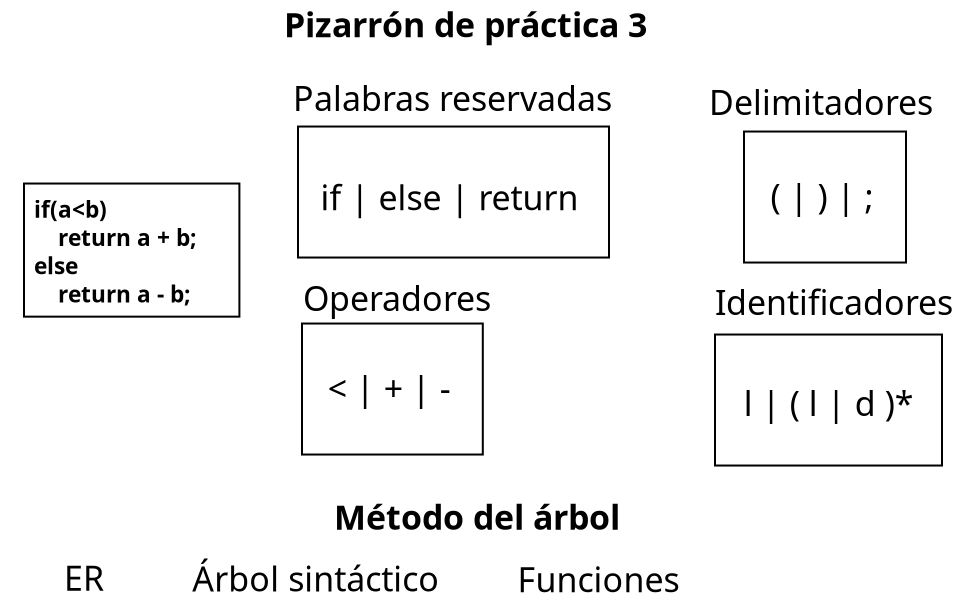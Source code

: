<?xml version="1.0" encoding="UTF-8"?>
<dia:diagram xmlns:dia="http://www.lysator.liu.se/~alla/dia/">
  <dia:layer name="Fondo" visible="true" connectable="true" active="true">
    <dia:object type="AADL - Data" version="0" id="O0">
      <dia:attribute name="obj_pos">
        <dia:point val="1.76,6.635"/>
      </dia:attribute>
      <dia:attribute name="obj_bb">
        <dia:rectangle val="0.61,5.485;13.68,14.441"/>
      </dia:attribute>
      <dia:attribute name="elem_corner">
        <dia:point val="1.76,6.635"/>
      </dia:attribute>
      <dia:attribute name="elem_width">
        <dia:real val="10.77"/>
      </dia:attribute>
      <dia:attribute name="elem_height">
        <dia:real val="6.656"/>
      </dia:attribute>
      <dia:attribute name="obj_pos">
        <dia:point val="1.76,6.635"/>
      </dia:attribute>
      <dia:attribute name="obj_bb">
        <dia:rectangle val="0.61,5.485;13.68,14.441"/>
      </dia:attribute>
      <dia:attribute name="meta">
        <dia:composite type="dict"/>
      </dia:attribute>
      <dia:attribute name="elem_corner">
        <dia:point val="1.76,6.635"/>
      </dia:attribute>
      <dia:attribute name="elem_width">
        <dia:real val="10.77"/>
      </dia:attribute>
      <dia:attribute name="elem_height">
        <dia:real val="6.656"/>
      </dia:attribute>
      <dia:attribute name="declaration">
        <dia:string>##</dia:string>
      </dia:attribute>
      <dia:attribute name="line_colour">
        <dia:color val="#000000ff"/>
      </dia:attribute>
      <dia:attribute name="fill_colour">
        <dia:color val="#ffffffff"/>
      </dia:attribute>
      <dia:attribute name="name">
        <dia:composite type="text">
          <dia:attribute name="string">
            <dia:string>#if(a&lt;b)
    return a + b;
else
    return a - b;#</dia:string>
          </dia:attribute>
          <dia:attribute name="font">
            <dia:font family="sans" style="80" name="Helvetica-Bold"/>
          </dia:attribute>
          <dia:attribute name="height">
            <dia:real val="1.414"/>
          </dia:attribute>
          <dia:attribute name="pos">
            <dia:point val="2.26,8.185"/>
          </dia:attribute>
          <dia:attribute name="color">
            <dia:color val="#000000ff"/>
          </dia:attribute>
          <dia:attribute name="alignment">
            <dia:enum val="0"/>
          </dia:attribute>
        </dia:composite>
      </dia:attribute>
      <dia:attribute name="aadlbox_ports"/>
      <dia:attribute name="aadlbox_connections"/>
    </dia:object>
    <dia:group>
      <dia:attribute name="meta">
        <dia:composite type="dict"/>
      </dia:attribute>
      <dia:attribute name="matrix"/>
      <dia:object type="Flowchart - Box" version="0" id="O1">
        <dia:attribute name="obj_pos">
          <dia:point val="15.46,3.785"/>
        </dia:attribute>
        <dia:attribute name="obj_bb">
          <dia:rectangle val="15.41,3.735;31.06,10.385"/>
        </dia:attribute>
        <dia:attribute name="elem_corner">
          <dia:point val="15.46,3.785"/>
        </dia:attribute>
        <dia:attribute name="elem_width">
          <dia:real val="15.55"/>
        </dia:attribute>
        <dia:attribute name="elem_height">
          <dia:real val="6.55"/>
        </dia:attribute>
        <dia:attribute name="show_background">
          <dia:boolean val="true"/>
        </dia:attribute>
        <dia:attribute name="padding">
          <dia:real val="0.5"/>
        </dia:attribute>
        <dia:attribute name="text">
          <dia:composite type="text">
            <dia:attribute name="string">
              <dia:string>##</dia:string>
            </dia:attribute>
            <dia:attribute name="font">
              <dia:font family="sans" style="0" name="Helvetica"/>
            </dia:attribute>
            <dia:attribute name="height">
              <dia:real val="0.8"/>
            </dia:attribute>
            <dia:attribute name="pos">
              <dia:point val="23.235,7.254"/>
            </dia:attribute>
            <dia:attribute name="color">
              <dia:color val="#000000ff"/>
            </dia:attribute>
            <dia:attribute name="alignment">
              <dia:enum val="1"/>
            </dia:attribute>
          </dia:composite>
        </dia:attribute>
      </dia:object>
      <dia:object type="Standard - Text" version="1" id="O2">
        <dia:attribute name="obj_pos">
          <dia:point val="16.58,7.969"/>
        </dia:attribute>
        <dia:attribute name="obj_bb">
          <dia:rectangle val="16.58,6.395;30.115,8.369"/>
        </dia:attribute>
        <dia:attribute name="text">
          <dia:composite type="text">
            <dia:attribute name="string">
              <dia:string>#if | else | return #</dia:string>
            </dia:attribute>
            <dia:attribute name="font">
              <dia:font family="sans" style="0" name="Helvetica"/>
            </dia:attribute>
            <dia:attribute name="height">
              <dia:real val="2.119"/>
            </dia:attribute>
            <dia:attribute name="pos">
              <dia:point val="16.58,7.969"/>
            </dia:attribute>
            <dia:attribute name="color">
              <dia:color val="#000000ff"/>
            </dia:attribute>
            <dia:attribute name="alignment">
              <dia:enum val="0"/>
            </dia:attribute>
          </dia:composite>
        </dia:attribute>
        <dia:attribute name="valign">
          <dia:enum val="3"/>
        </dia:attribute>
      </dia:object>
    </dia:group>
    <dia:group>
      <dia:attribute name="meta">
        <dia:composite type="dict"/>
      </dia:attribute>
      <dia:attribute name="matrix"/>
      <dia:object type="Flowchart - Box" version="0" id="O3">
        <dia:attribute name="obj_pos">
          <dia:point val="37.76,4.035"/>
        </dia:attribute>
        <dia:attribute name="obj_bb">
          <dia:rectangle val="37.71,3.985;45.91,10.635"/>
        </dia:attribute>
        <dia:attribute name="elem_corner">
          <dia:point val="37.76,4.035"/>
        </dia:attribute>
        <dia:attribute name="elem_width">
          <dia:real val="8.1"/>
        </dia:attribute>
        <dia:attribute name="elem_height">
          <dia:real val="6.55"/>
        </dia:attribute>
        <dia:attribute name="show_background">
          <dia:boolean val="true"/>
        </dia:attribute>
        <dia:attribute name="padding">
          <dia:real val="0.5"/>
        </dia:attribute>
        <dia:attribute name="text">
          <dia:composite type="text">
            <dia:attribute name="string">
              <dia:string>##</dia:string>
            </dia:attribute>
            <dia:attribute name="font">
              <dia:font family="sans" style="0" name="Helvetica"/>
            </dia:attribute>
            <dia:attribute name="height">
              <dia:real val="0.8"/>
            </dia:attribute>
            <dia:attribute name="pos">
              <dia:point val="41.81,7.504"/>
            </dia:attribute>
            <dia:attribute name="color">
              <dia:color val="#000000ff"/>
            </dia:attribute>
            <dia:attribute name="alignment">
              <dia:enum val="1"/>
            </dia:attribute>
          </dia:composite>
        </dia:attribute>
      </dia:object>
      <dia:object type="Standard - Text" version="1" id="O4">
        <dia:attribute name="obj_pos">
          <dia:point val="39.08,7.909"/>
        </dia:attribute>
        <dia:attribute name="obj_bb">
          <dia:rectangle val="39.08,6.335;44.822,8.309"/>
        </dia:attribute>
        <dia:attribute name="text">
          <dia:composite type="text">
            <dia:attribute name="string">
              <dia:string>#( | ) | ; #</dia:string>
            </dia:attribute>
            <dia:attribute name="font">
              <dia:font family="sans" style="0" name="Helvetica"/>
            </dia:attribute>
            <dia:attribute name="height">
              <dia:real val="2.119"/>
            </dia:attribute>
            <dia:attribute name="pos">
              <dia:point val="39.08,7.909"/>
            </dia:attribute>
            <dia:attribute name="color">
              <dia:color val="#000000ff"/>
            </dia:attribute>
            <dia:attribute name="alignment">
              <dia:enum val="0"/>
            </dia:attribute>
          </dia:composite>
        </dia:attribute>
        <dia:attribute name="valign">
          <dia:enum val="3"/>
        </dia:attribute>
      </dia:object>
    </dia:group>
    <dia:group>
      <dia:attribute name="meta">
        <dia:composite type="dict"/>
      </dia:attribute>
      <dia:attribute name="matrix"/>
      <dia:object type="Flowchart - Box" version="0" id="O5">
        <dia:attribute name="obj_pos">
          <dia:point val="15.66,13.635"/>
        </dia:attribute>
        <dia:attribute name="obj_bb">
          <dia:rectangle val="15.61,13.585;24.75,20.235"/>
        </dia:attribute>
        <dia:attribute name="elem_corner">
          <dia:point val="15.66,13.635"/>
        </dia:attribute>
        <dia:attribute name="elem_width">
          <dia:real val="9.04"/>
        </dia:attribute>
        <dia:attribute name="elem_height">
          <dia:real val="6.55"/>
        </dia:attribute>
        <dia:attribute name="show_background">
          <dia:boolean val="true"/>
        </dia:attribute>
        <dia:attribute name="padding">
          <dia:real val="0.5"/>
        </dia:attribute>
        <dia:attribute name="text">
          <dia:composite type="text">
            <dia:attribute name="string">
              <dia:string>##</dia:string>
            </dia:attribute>
            <dia:attribute name="font">
              <dia:font family="sans" style="0" name="Helvetica"/>
            </dia:attribute>
            <dia:attribute name="height">
              <dia:real val="0.8"/>
            </dia:attribute>
            <dia:attribute name="pos">
              <dia:point val="20.18,17.104"/>
            </dia:attribute>
            <dia:attribute name="color">
              <dia:color val="#000000ff"/>
            </dia:attribute>
            <dia:attribute name="alignment">
              <dia:enum val="1"/>
            </dia:attribute>
          </dia:composite>
        </dia:attribute>
      </dia:object>
      <dia:object type="Standard - Text" version="1" id="O6">
        <dia:attribute name="obj_pos">
          <dia:point val="16.95,17.509"/>
        </dia:attribute>
        <dia:attribute name="obj_bb">
          <dia:rectangle val="16.95,15.935;24.247,17.909"/>
        </dia:attribute>
        <dia:attribute name="text">
          <dia:composite type="text">
            <dia:attribute name="string">
              <dia:string>#&lt; | + | - #</dia:string>
            </dia:attribute>
            <dia:attribute name="font">
              <dia:font family="sans" style="0" name="Helvetica"/>
            </dia:attribute>
            <dia:attribute name="height">
              <dia:real val="2.119"/>
            </dia:attribute>
            <dia:attribute name="pos">
              <dia:point val="16.95,17.509"/>
            </dia:attribute>
            <dia:attribute name="color">
              <dia:color val="#000000ff"/>
            </dia:attribute>
            <dia:attribute name="alignment">
              <dia:enum val="0"/>
            </dia:attribute>
          </dia:composite>
        </dia:attribute>
        <dia:attribute name="valign">
          <dia:enum val="3"/>
        </dia:attribute>
      </dia:object>
    </dia:group>
    <dia:group>
      <dia:attribute name="meta">
        <dia:composite type="dict"/>
      </dia:attribute>
      <dia:attribute name="matrix"/>
      <dia:object type="Flowchart - Box" version="0" id="O7">
        <dia:attribute name="obj_pos">
          <dia:point val="36.31,14.185"/>
        </dia:attribute>
        <dia:attribute name="obj_bb">
          <dia:rectangle val="36.26,14.135;47.71,20.785"/>
        </dia:attribute>
        <dia:attribute name="elem_corner">
          <dia:point val="36.31,14.185"/>
        </dia:attribute>
        <dia:attribute name="elem_width">
          <dia:real val="11.35"/>
        </dia:attribute>
        <dia:attribute name="elem_height">
          <dia:real val="6.55"/>
        </dia:attribute>
        <dia:attribute name="show_background">
          <dia:boolean val="true"/>
        </dia:attribute>
        <dia:attribute name="padding">
          <dia:real val="0.5"/>
        </dia:attribute>
        <dia:attribute name="text">
          <dia:composite type="text">
            <dia:attribute name="string">
              <dia:string>##</dia:string>
            </dia:attribute>
            <dia:attribute name="font">
              <dia:font family="sans" style="0" name="Helvetica"/>
            </dia:attribute>
            <dia:attribute name="height">
              <dia:real val="0.8"/>
            </dia:attribute>
            <dia:attribute name="pos">
              <dia:point val="41.985,17.654"/>
            </dia:attribute>
            <dia:attribute name="color">
              <dia:color val="#000000ff"/>
            </dia:attribute>
            <dia:attribute name="alignment">
              <dia:enum val="1"/>
            </dia:attribute>
          </dia:composite>
        </dia:attribute>
      </dia:object>
      <dia:object type="Standard - Text" version="1" id="O8">
        <dia:attribute name="obj_pos">
          <dia:point val="37.745,18.259"/>
        </dia:attribute>
        <dia:attribute name="obj_bb">
          <dia:rectangle val="37.745,16.685;46.86,18.659"/>
        </dia:attribute>
        <dia:attribute name="text">
          <dia:composite type="text">
            <dia:attribute name="string">
              <dia:string>#l | ( l | d )* #</dia:string>
            </dia:attribute>
            <dia:attribute name="font">
              <dia:font family="sans" style="0" name="Helvetica"/>
            </dia:attribute>
            <dia:attribute name="height">
              <dia:real val="2.119"/>
            </dia:attribute>
            <dia:attribute name="pos">
              <dia:point val="37.745,18.259"/>
            </dia:attribute>
            <dia:attribute name="color">
              <dia:color val="#000000ff"/>
            </dia:attribute>
            <dia:attribute name="alignment">
              <dia:enum val="0"/>
            </dia:attribute>
          </dia:composite>
        </dia:attribute>
        <dia:attribute name="valign">
          <dia:enum val="3"/>
        </dia:attribute>
      </dia:object>
    </dia:group>
    <dia:object type="Standard - Text" version="1" id="O9">
      <dia:attribute name="obj_pos">
        <dia:point val="15.21,3.009"/>
      </dia:attribute>
      <dia:attribute name="obj_bb">
        <dia:rectangle val="15.21,1.435;32.852,3.409"/>
      </dia:attribute>
      <dia:attribute name="text">
        <dia:composite type="text">
          <dia:attribute name="string">
            <dia:string>#Palabras reservadas #</dia:string>
          </dia:attribute>
          <dia:attribute name="font">
            <dia:font family="sans" style="0" name="Helvetica"/>
          </dia:attribute>
          <dia:attribute name="height">
            <dia:real val="2.119"/>
          </dia:attribute>
          <dia:attribute name="pos">
            <dia:point val="15.21,3.009"/>
          </dia:attribute>
          <dia:attribute name="color">
            <dia:color val="#000000ff"/>
          </dia:attribute>
          <dia:attribute name="alignment">
            <dia:enum val="0"/>
          </dia:attribute>
        </dia:composite>
      </dia:attribute>
      <dia:attribute name="valign">
        <dia:enum val="3"/>
      </dia:attribute>
    </dia:object>
    <dia:object type="Standard - Text" version="1" id="O10">
      <dia:attribute name="obj_pos">
        <dia:point val="36.01,3.209"/>
      </dia:attribute>
      <dia:attribute name="obj_bb">
        <dia:rectangle val="36.01,1.635;48.365,3.609"/>
      </dia:attribute>
      <dia:attribute name="text">
        <dia:composite type="text">
          <dia:attribute name="string">
            <dia:string>#Delimitadores #</dia:string>
          </dia:attribute>
          <dia:attribute name="font">
            <dia:font family="sans" style="0" name="Helvetica"/>
          </dia:attribute>
          <dia:attribute name="height">
            <dia:real val="2.119"/>
          </dia:attribute>
          <dia:attribute name="pos">
            <dia:point val="36.01,3.209"/>
          </dia:attribute>
          <dia:attribute name="color">
            <dia:color val="#000000ff"/>
          </dia:attribute>
          <dia:attribute name="alignment">
            <dia:enum val="0"/>
          </dia:attribute>
        </dia:composite>
      </dia:attribute>
      <dia:attribute name="valign">
        <dia:enum val="3"/>
      </dia:attribute>
    </dia:object>
    <dia:object type="Standard - Text" version="1" id="O11">
      <dia:attribute name="obj_pos">
        <dia:point val="15.71,13.009"/>
      </dia:attribute>
      <dia:attribute name="obj_bb">
        <dia:rectangle val="15.71,11.435;26.142,13.409"/>
      </dia:attribute>
      <dia:attribute name="text">
        <dia:composite type="text">
          <dia:attribute name="string">
            <dia:string>#Operadores #</dia:string>
          </dia:attribute>
          <dia:attribute name="font">
            <dia:font family="sans" style="0" name="Helvetica"/>
          </dia:attribute>
          <dia:attribute name="height">
            <dia:real val="2.119"/>
          </dia:attribute>
          <dia:attribute name="pos">
            <dia:point val="15.71,13.009"/>
          </dia:attribute>
          <dia:attribute name="color">
            <dia:color val="#000000ff"/>
          </dia:attribute>
          <dia:attribute name="alignment">
            <dia:enum val="0"/>
          </dia:attribute>
        </dia:composite>
      </dia:attribute>
      <dia:attribute name="valign">
        <dia:enum val="3"/>
      </dia:attribute>
    </dia:object>
    <dia:object type="Standard - Text" version="1" id="O12">
      <dia:attribute name="obj_pos">
        <dia:point val="36.31,13.209"/>
      </dia:attribute>
      <dia:attribute name="obj_bb">
        <dia:rectangle val="36.31,11.635;49.42,13.609"/>
      </dia:attribute>
      <dia:attribute name="text">
        <dia:composite type="text">
          <dia:attribute name="string">
            <dia:string>#Identificadores #</dia:string>
          </dia:attribute>
          <dia:attribute name="font">
            <dia:font family="sans" style="0" name="Helvetica"/>
          </dia:attribute>
          <dia:attribute name="height">
            <dia:real val="2.119"/>
          </dia:attribute>
          <dia:attribute name="pos">
            <dia:point val="36.31,13.209"/>
          </dia:attribute>
          <dia:attribute name="color">
            <dia:color val="#000000ff"/>
          </dia:attribute>
          <dia:attribute name="alignment">
            <dia:enum val="0"/>
          </dia:attribute>
        </dia:composite>
      </dia:attribute>
      <dia:attribute name="valign">
        <dia:enum val="3"/>
      </dia:attribute>
    </dia:object>
    <dia:object type="Standard - Text" version="1" id="O13">
      <dia:attribute name="obj_pos">
        <dia:point val="14.76,-0.679"/>
      </dia:attribute>
      <dia:attribute name="obj_bb">
        <dia:rectangle val="14.76,-2.252;36.398,-0.279"/>
      </dia:attribute>
      <dia:attribute name="text">
        <dia:composite type="text">
          <dia:attribute name="string">
            <dia:string>#Pizarrón de práctica 3 #</dia:string>
          </dia:attribute>
          <dia:attribute name="font">
            <dia:font family="sans" style="80" name="Helvetica-Bold"/>
          </dia:attribute>
          <dia:attribute name="height">
            <dia:real val="2.119"/>
          </dia:attribute>
          <dia:attribute name="pos">
            <dia:point val="14.76,-0.679"/>
          </dia:attribute>
          <dia:attribute name="color">
            <dia:color val="#000000ff"/>
          </dia:attribute>
          <dia:attribute name="alignment">
            <dia:enum val="0"/>
          </dia:attribute>
        </dia:composite>
      </dia:attribute>
      <dia:attribute name="valign">
        <dia:enum val="3"/>
      </dia:attribute>
    </dia:object>
    <dia:object type="Standard - Text" version="1" id="O14">
      <dia:attribute name="obj_pos">
        <dia:point val="17.26,23.946"/>
      </dia:attribute>
      <dia:attribute name="obj_bb">
        <dia:rectangle val="17.26,22.372;34.1,24.346"/>
      </dia:attribute>
      <dia:attribute name="text">
        <dia:composite type="text">
          <dia:attribute name="string">
            <dia:string>#Método del árbol #</dia:string>
          </dia:attribute>
          <dia:attribute name="font">
            <dia:font family="sans" style="80" name="Helvetica-Bold"/>
          </dia:attribute>
          <dia:attribute name="height">
            <dia:real val="2.119"/>
          </dia:attribute>
          <dia:attribute name="pos">
            <dia:point val="17.26,23.946"/>
          </dia:attribute>
          <dia:attribute name="color">
            <dia:color val="#000000ff"/>
          </dia:attribute>
          <dia:attribute name="alignment">
            <dia:enum val="0"/>
          </dia:attribute>
        </dia:composite>
      </dia:attribute>
      <dia:attribute name="valign">
        <dia:enum val="3"/>
      </dia:attribute>
    </dia:object>
    <dia:object type="Standard - Text" version="1" id="O15">
      <dia:attribute name="obj_pos">
        <dia:point val="3.76,26.996"/>
      </dia:attribute>
      <dia:attribute name="obj_bb">
        <dia:rectangle val="3.76,25.373;6.599,27.495"/>
      </dia:attribute>
      <dia:attribute name="text">
        <dia:composite type="text">
          <dia:attribute name="string">
            <dia:string>#ER #</dia:string>
          </dia:attribute>
          <dia:attribute name="font">
            <dia:font family="sans" style="0" name="Helvetica"/>
          </dia:attribute>
          <dia:attribute name="height">
            <dia:real val="2.119"/>
          </dia:attribute>
          <dia:attribute name="pos">
            <dia:point val="3.76,26.996"/>
          </dia:attribute>
          <dia:attribute name="color">
            <dia:color val="#000000ff"/>
          </dia:attribute>
          <dia:attribute name="alignment">
            <dia:enum val="0"/>
          </dia:attribute>
        </dia:composite>
      </dia:attribute>
      <dia:attribute name="valign">
        <dia:enum val="3"/>
      </dia:attribute>
    </dia:object>
    <dia:object type="Standard - Text" version="1" id="O16">
      <dia:attribute name="obj_pos">
        <dia:point val="10.17,27.031"/>
      </dia:attribute>
      <dia:attribute name="obj_bb">
        <dia:rectangle val="10.17,25.457;23.863,27.431"/>
      </dia:attribute>
      <dia:attribute name="text">
        <dia:composite type="text">
          <dia:attribute name="string">
            <dia:string>#Árbol sintáctico #</dia:string>
          </dia:attribute>
          <dia:attribute name="font">
            <dia:font family="sans" style="0" name="Helvetica"/>
          </dia:attribute>
          <dia:attribute name="height">
            <dia:real val="2.119"/>
          </dia:attribute>
          <dia:attribute name="pos">
            <dia:point val="10.17,27.031"/>
          </dia:attribute>
          <dia:attribute name="color">
            <dia:color val="#000000ff"/>
          </dia:attribute>
          <dia:attribute name="alignment">
            <dia:enum val="0"/>
          </dia:attribute>
        </dia:composite>
      </dia:attribute>
      <dia:attribute name="valign">
        <dia:enum val="3"/>
      </dia:attribute>
    </dia:object>
    <dia:object type="Standard - Text" version="1" id="O17">
      <dia:attribute name="obj_pos">
        <dia:point val="26.43,27.066"/>
      </dia:attribute>
      <dia:attribute name="obj_bb">
        <dia:rectangle val="26.43,25.492;35.443,27.466"/>
      </dia:attribute>
      <dia:attribute name="text">
        <dia:composite type="text">
          <dia:attribute name="string">
            <dia:string>#Funciones #</dia:string>
          </dia:attribute>
          <dia:attribute name="font">
            <dia:font family="sans" style="0" name="Helvetica"/>
          </dia:attribute>
          <dia:attribute name="height">
            <dia:real val="2.119"/>
          </dia:attribute>
          <dia:attribute name="pos">
            <dia:point val="26.43,27.066"/>
          </dia:attribute>
          <dia:attribute name="color">
            <dia:color val="#000000ff"/>
          </dia:attribute>
          <dia:attribute name="alignment">
            <dia:enum val="0"/>
          </dia:attribute>
        </dia:composite>
      </dia:attribute>
      <dia:attribute name="valign">
        <dia:enum val="3"/>
      </dia:attribute>
    </dia:object>
  </dia:layer>
</dia:diagram>
